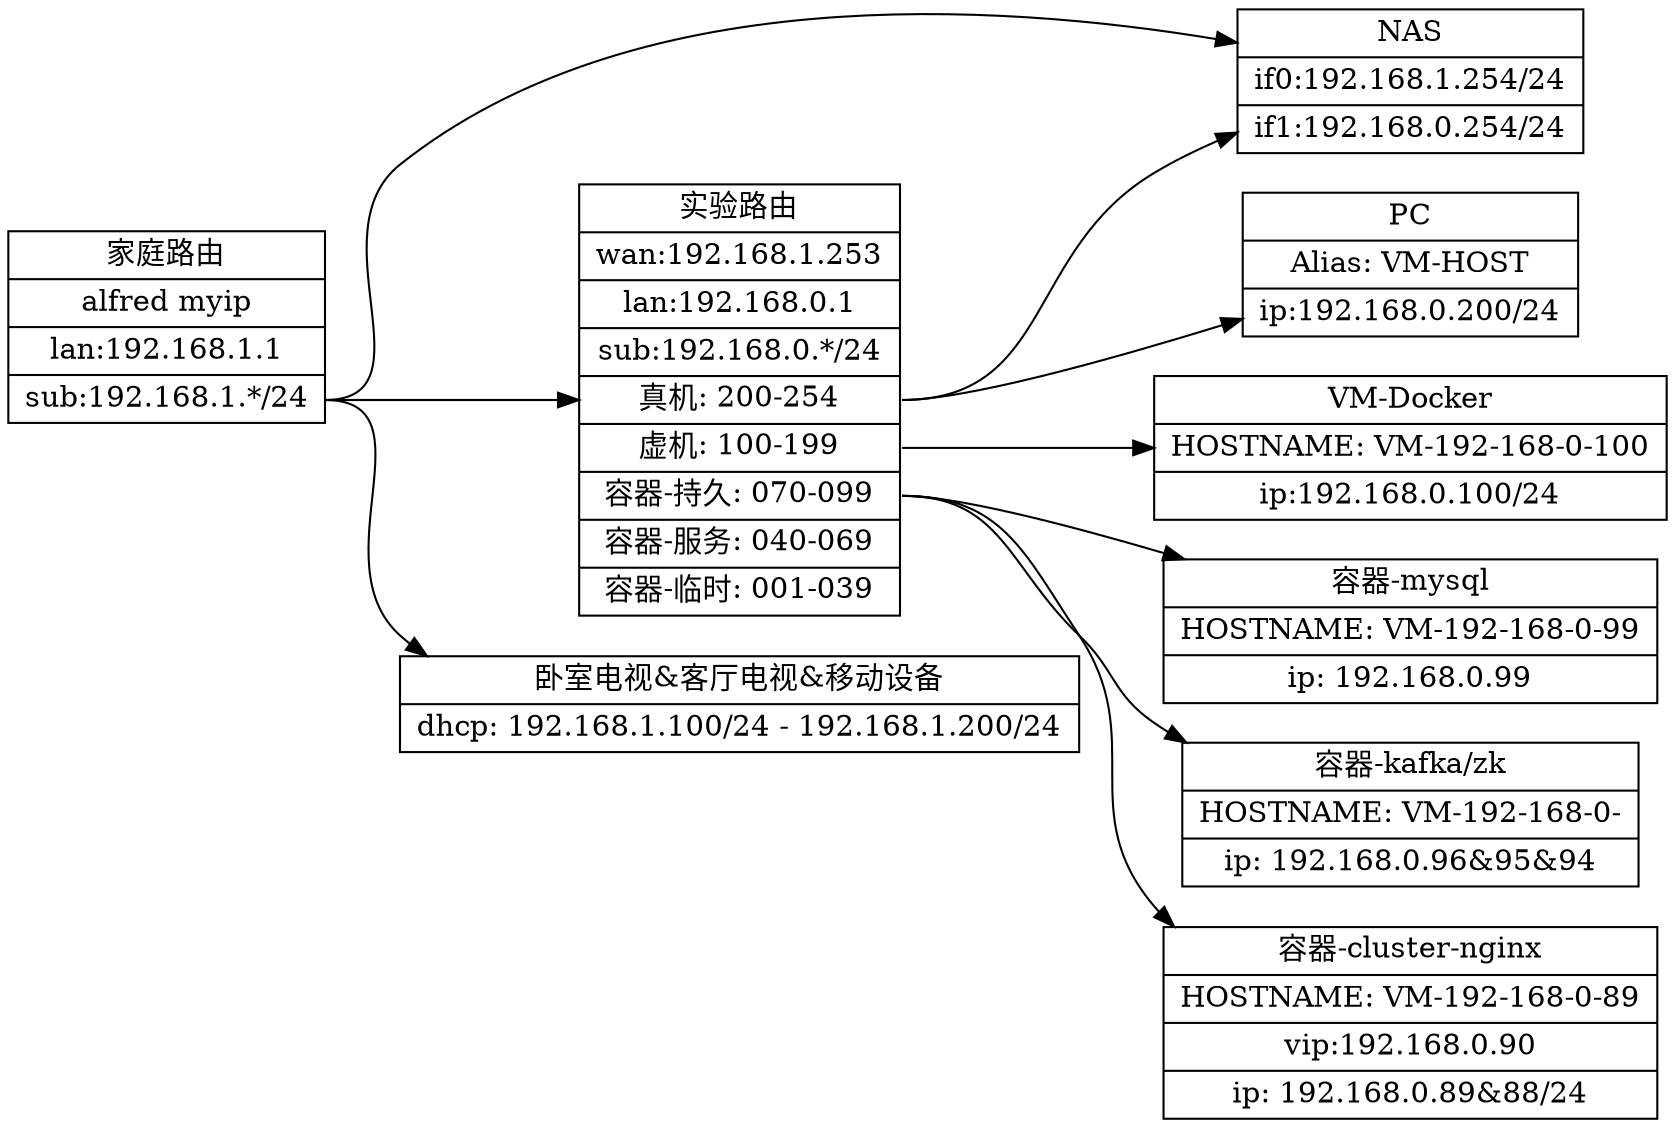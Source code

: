 digraph {
	node[shape=record]
	rankdir=LR;

	"家庭路由"[label="家庭路由|<ip_wan> alfred myip|<ip_lan> lan:192.168.1.1|<ip_range> sub:192.168.1.*/24"]
	"实验路由"[label="实验路由|<ip_wan> wan:192.168.1.253|<ip_lan> lan:192.168.0.1|<ip_range> sub:192.168.0.*/24|<PM> 真机: 200-254|<VM> 虚机: 100-199|<DCP> 容器-持久: 070-099|<DCS> 容器-服务: 040-069|<DCT> 容器-临时: 001-039"]
	"NAS"[label="NAS|<ip_1> if0:192.168.1.254/24|<ip_2> if1:192.168.0.254/24"]

	# 子网1
	"家庭-移动设备"[label="卧室电视&客厅电视&移动设备|<ip_range> dhcp: 192.168.1.100/24 - 192.168.1.200/24"]

	# 子网-真机&虚机
	"PC"[label="PC|Alias: VM-HOST|<ip> ip:192.168.0.200/24"]
	"VM-DOCKER"[label="VM-Docker|HOSTNAME: VM-192-168-0-100 |<ip> ip:192.168.0.100/24"]
	# 子网-容器
	"容器-mysql"[label="容器-mysql|HOSTNAME: VM-192-168-0-99 |<ip> ip: 192.168.0.99"]
	"容器-cluster-kafka"[label="容器-kafka/zk|HOSTNAME: VM-192-168-0- |<ip> ip: 192.168.0.96&95&94"]
	"容器-cluster-nginx"[label="容器-cluster-nginx|HOSTNAME: VM-192-168-0-89 |<vip> vip:192.168.0.90 |<ip> ip: 192.168.0.89&88/24"]

	"家庭路由":ip_range -> {"实验路由":ip_wan, "NAS":ip_1, "家庭-移动设备"}
	"实验路由":PM -> {"NAS":ip_2, "PC":ip}
	"实验路由":VM -> {"VM-DOCKER":ip}
	"实验路由":DCP -> {"容器-mysql":ip, "容器-cluster-nginx":ip, "容器-cluster-kafka":ip}
}